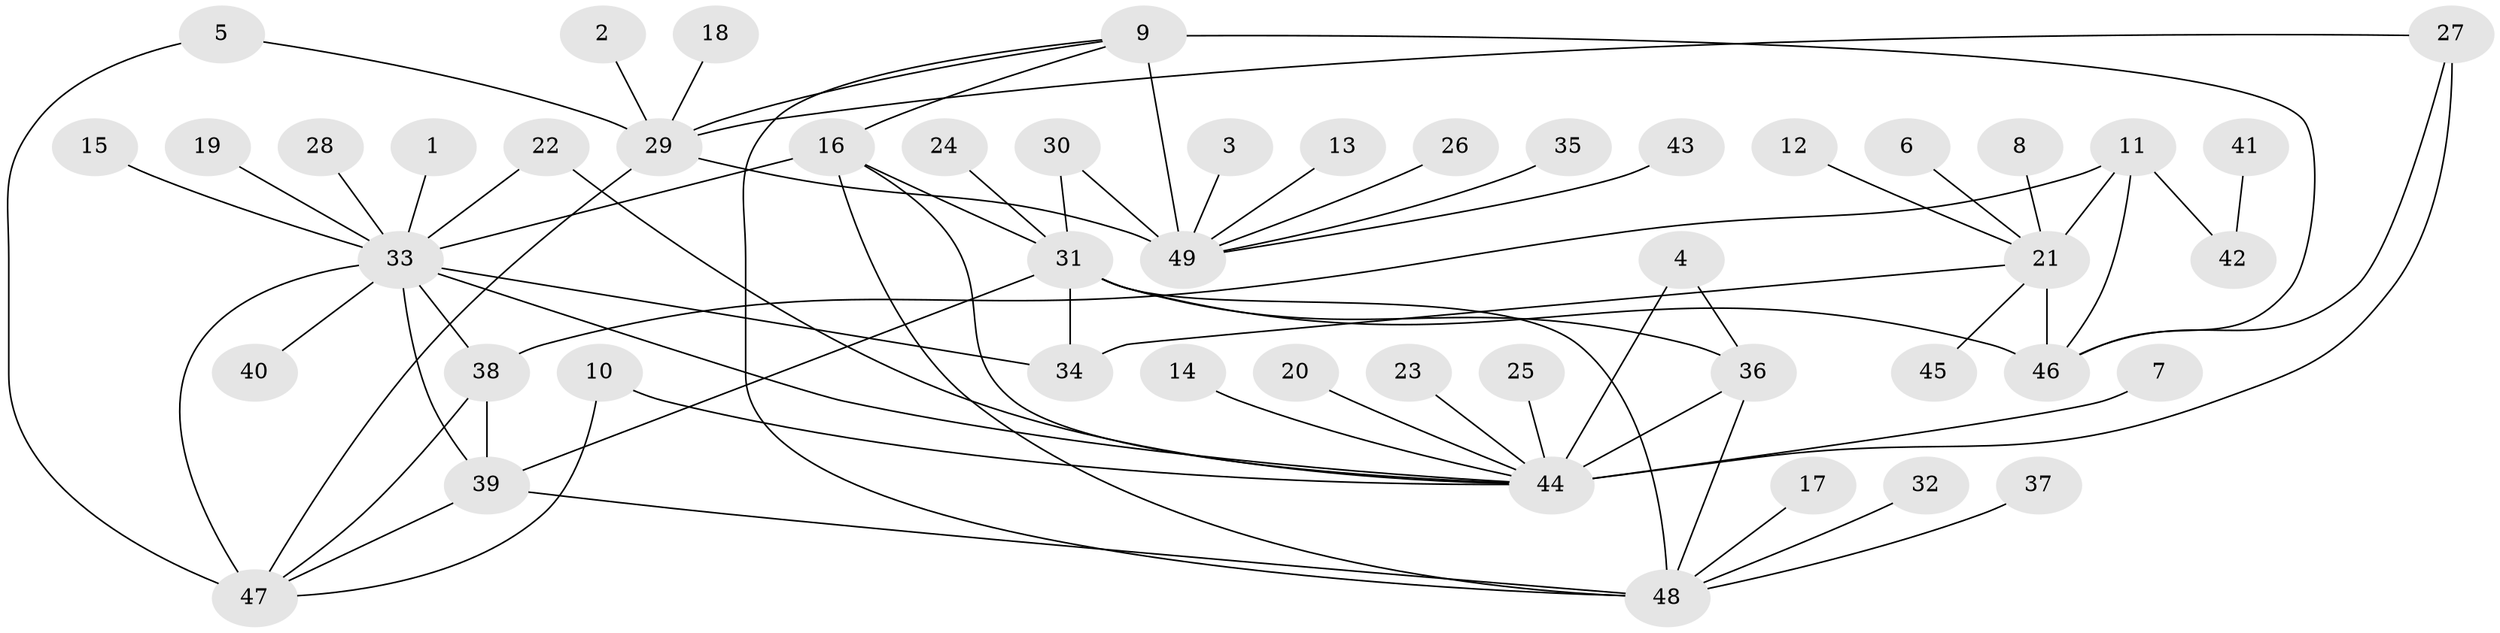// original degree distribution, {10: 0.040983606557377046, 11: 0.03278688524590164, 6: 0.040983606557377046, 8: 0.03278688524590164, 7: 0.00819672131147541, 5: 0.04918032786885246, 14: 0.00819672131147541, 9: 0.03278688524590164, 13: 0.01639344262295082, 1: 0.6065573770491803, 3: 0.02459016393442623, 2: 0.10655737704918032}
// Generated by graph-tools (version 1.1) at 2025/37/03/04/25 23:37:39]
// undirected, 49 vertices, 72 edges
graph export_dot {
  node [color=gray90,style=filled];
  1;
  2;
  3;
  4;
  5;
  6;
  7;
  8;
  9;
  10;
  11;
  12;
  13;
  14;
  15;
  16;
  17;
  18;
  19;
  20;
  21;
  22;
  23;
  24;
  25;
  26;
  27;
  28;
  29;
  30;
  31;
  32;
  33;
  34;
  35;
  36;
  37;
  38;
  39;
  40;
  41;
  42;
  43;
  44;
  45;
  46;
  47;
  48;
  49;
  1 -- 33 [weight=1.0];
  2 -- 29 [weight=1.0];
  3 -- 49 [weight=1.0];
  4 -- 36 [weight=1.0];
  4 -- 44 [weight=1.0];
  5 -- 29 [weight=1.0];
  5 -- 47 [weight=1.0];
  6 -- 21 [weight=1.0];
  7 -- 44 [weight=1.0];
  8 -- 21 [weight=1.0];
  9 -- 16 [weight=1.0];
  9 -- 29 [weight=2.0];
  9 -- 46 [weight=1.0];
  9 -- 48 [weight=1.0];
  9 -- 49 [weight=6.0];
  10 -- 44 [weight=1.0];
  10 -- 47 [weight=1.0];
  11 -- 21 [weight=4.0];
  11 -- 38 [weight=1.0];
  11 -- 42 [weight=1.0];
  11 -- 46 [weight=1.0];
  12 -- 21 [weight=1.0];
  13 -- 49 [weight=1.0];
  14 -- 44 [weight=1.0];
  15 -- 33 [weight=1.0];
  16 -- 31 [weight=1.0];
  16 -- 33 [weight=1.0];
  16 -- 44 [weight=1.0];
  16 -- 48 [weight=1.0];
  17 -- 48 [weight=1.0];
  18 -- 29 [weight=1.0];
  19 -- 33 [weight=1.0];
  20 -- 44 [weight=1.0];
  21 -- 34 [weight=1.0];
  21 -- 45 [weight=1.0];
  21 -- 46 [weight=4.0];
  22 -- 33 [weight=1.0];
  22 -- 44 [weight=1.0];
  23 -- 44 [weight=1.0];
  24 -- 31 [weight=1.0];
  25 -- 44 [weight=1.0];
  26 -- 49 [weight=1.0];
  27 -- 29 [weight=1.0];
  27 -- 44 [weight=5.0];
  27 -- 46 [weight=1.0];
  28 -- 33 [weight=1.0];
  29 -- 47 [weight=1.0];
  29 -- 49 [weight=3.0];
  30 -- 31 [weight=1.0];
  30 -- 49 [weight=1.0];
  31 -- 34 [weight=1.0];
  31 -- 36 [weight=2.0];
  31 -- 39 [weight=1.0];
  31 -- 46 [weight=1.0];
  31 -- 48 [weight=6.0];
  32 -- 48 [weight=1.0];
  33 -- 34 [weight=1.0];
  33 -- 38 [weight=3.0];
  33 -- 39 [weight=3.0];
  33 -- 40 [weight=1.0];
  33 -- 44 [weight=1.0];
  33 -- 47 [weight=3.0];
  35 -- 49 [weight=1.0];
  36 -- 44 [weight=1.0];
  36 -- 48 [weight=3.0];
  37 -- 48 [weight=1.0];
  38 -- 39 [weight=1.0];
  38 -- 47 [weight=1.0];
  39 -- 47 [weight=1.0];
  39 -- 48 [weight=1.0];
  41 -- 42 [weight=1.0];
  43 -- 49 [weight=1.0];
}
